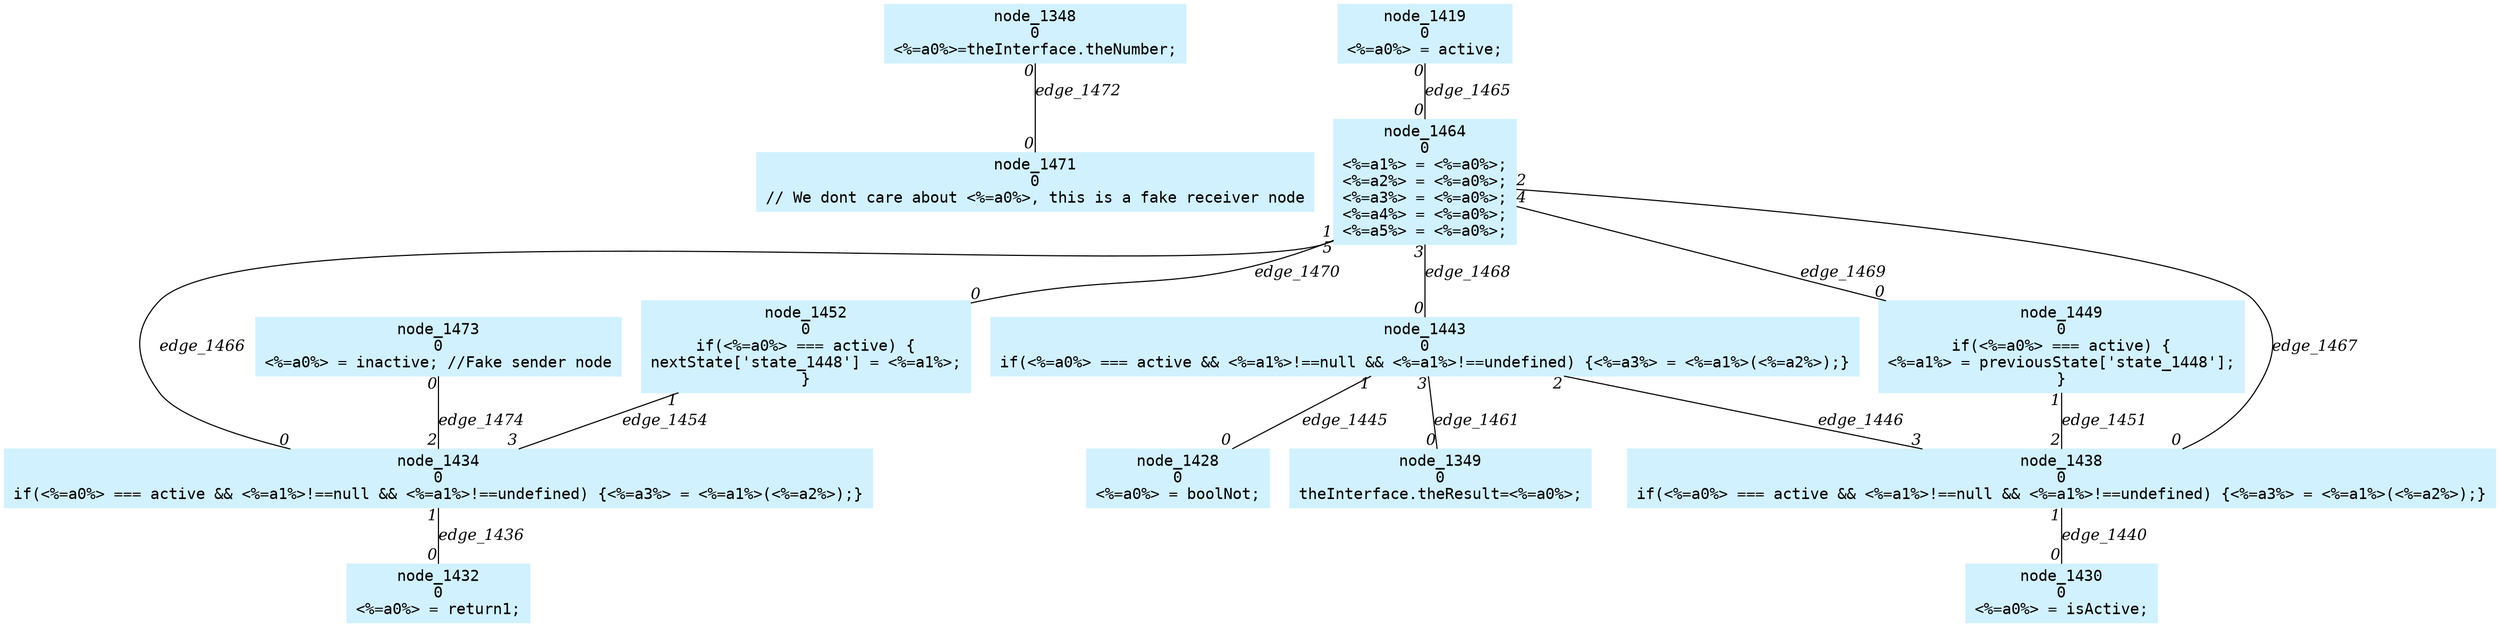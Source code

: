 digraph g{node_1348 [shape=box, style=filled, color="#d1f1ff", fontname="Courier", label="node_1348
0
<%=a0%>=theInterface.theNumber;
" ]
node_1349 [shape=box, style=filled, color="#d1f1ff", fontname="Courier", label="node_1349
0
theInterface.theResult=<%=a0%>;
" ]
node_1419 [shape=box, style=filled, color="#d1f1ff", fontname="Courier", label="node_1419
0
<%=a0%> = active;
" ]
node_1428 [shape=box, style=filled, color="#d1f1ff", fontname="Courier", label="node_1428
0
<%=a0%> = boolNot;
" ]
node_1430 [shape=box, style=filled, color="#d1f1ff", fontname="Courier", label="node_1430
0
<%=a0%> = isActive;
" ]
node_1432 [shape=box, style=filled, color="#d1f1ff", fontname="Courier", label="node_1432
0
<%=a0%> = return1;
" ]
node_1434 [shape=box, style=filled, color="#d1f1ff", fontname="Courier", label="node_1434
0
if(<%=a0%> === active && <%=a1%>!==null && <%=a1%>!==undefined) {<%=a3%> = <%=a1%>(<%=a2%>);}
" ]
node_1438 [shape=box, style=filled, color="#d1f1ff", fontname="Courier", label="node_1438
0
if(<%=a0%> === active && <%=a1%>!==null && <%=a1%>!==undefined) {<%=a3%> = <%=a1%>(<%=a2%>);}
" ]
node_1443 [shape=box, style=filled, color="#d1f1ff", fontname="Courier", label="node_1443
0
if(<%=a0%> === active && <%=a1%>!==null && <%=a1%>!==undefined) {<%=a3%> = <%=a1%>(<%=a2%>);}
" ]
node_1449 [shape=box, style=filled, color="#d1f1ff", fontname="Courier", label="node_1449
0
if(<%=a0%> === active) {
<%=a1%> = previousState['state_1448'];
}
" ]
node_1452 [shape=box, style=filled, color="#d1f1ff", fontname="Courier", label="node_1452
0
if(<%=a0%> === active) {
nextState['state_1448'] = <%=a1%>;
}
" ]
node_1464 [shape=box, style=filled, color="#d1f1ff", fontname="Courier", label="node_1464
0
<%=a1%> = <%=a0%>;
<%=a2%> = <%=a0%>;
<%=a3%> = <%=a0%>;
<%=a4%> = <%=a0%>;
<%=a5%> = <%=a0%>;
" ]
node_1471 [shape=box, style=filled, color="#d1f1ff", fontname="Courier", label="node_1471
0
// We dont care about <%=a0%>, this is a fake receiver node
" ]
node_1473 [shape=box, style=filled, color="#d1f1ff", fontname="Courier", label="node_1473
0
<%=a0%> = inactive; //Fake sender node
" ]
node_1434 -> node_1432 [dir=none, arrowHead=none, fontname="Times-Italic", label="edge_1436",  headlabel="0", taillabel="1" ]
node_1438 -> node_1430 [dir=none, arrowHead=none, fontname="Times-Italic", label="edge_1440",  headlabel="0", taillabel="1" ]
node_1443 -> node_1428 [dir=none, arrowHead=none, fontname="Times-Italic", label="edge_1445",  headlabel="0", taillabel="1" ]
node_1443 -> node_1438 [dir=none, arrowHead=none, fontname="Times-Italic", label="edge_1446",  headlabel="3", taillabel="2" ]
node_1449 -> node_1438 [dir=none, arrowHead=none, fontname="Times-Italic", label="edge_1451",  headlabel="2", taillabel="1" ]
node_1452 -> node_1434 [dir=none, arrowHead=none, fontname="Times-Italic", label="edge_1454",  headlabel="3", taillabel="1" ]
node_1443 -> node_1349 [dir=none, arrowHead=none, fontname="Times-Italic", label="edge_1461",  headlabel="0", taillabel="3" ]
node_1419 -> node_1464 [dir=none, arrowHead=none, fontname="Times-Italic", label="edge_1465",  headlabel="0", taillabel="0" ]
node_1464 -> node_1434 [dir=none, arrowHead=none, fontname="Times-Italic", label="edge_1466",  headlabel="0", taillabel="1" ]
node_1464 -> node_1438 [dir=none, arrowHead=none, fontname="Times-Italic", label="edge_1467",  headlabel="0", taillabel="2" ]
node_1464 -> node_1443 [dir=none, arrowHead=none, fontname="Times-Italic", label="edge_1468",  headlabel="0", taillabel="3" ]
node_1464 -> node_1449 [dir=none, arrowHead=none, fontname="Times-Italic", label="edge_1469",  headlabel="0", taillabel="4" ]
node_1464 -> node_1452 [dir=none, arrowHead=none, fontname="Times-Italic", label="edge_1470",  headlabel="0", taillabel="5" ]
node_1348 -> node_1471 [dir=none, arrowHead=none, fontname="Times-Italic", label="edge_1472",  headlabel="0", taillabel="0" ]
node_1473 -> node_1434 [dir=none, arrowHead=none, fontname="Times-Italic", label="edge_1474",  headlabel="2", taillabel="0" ]
}